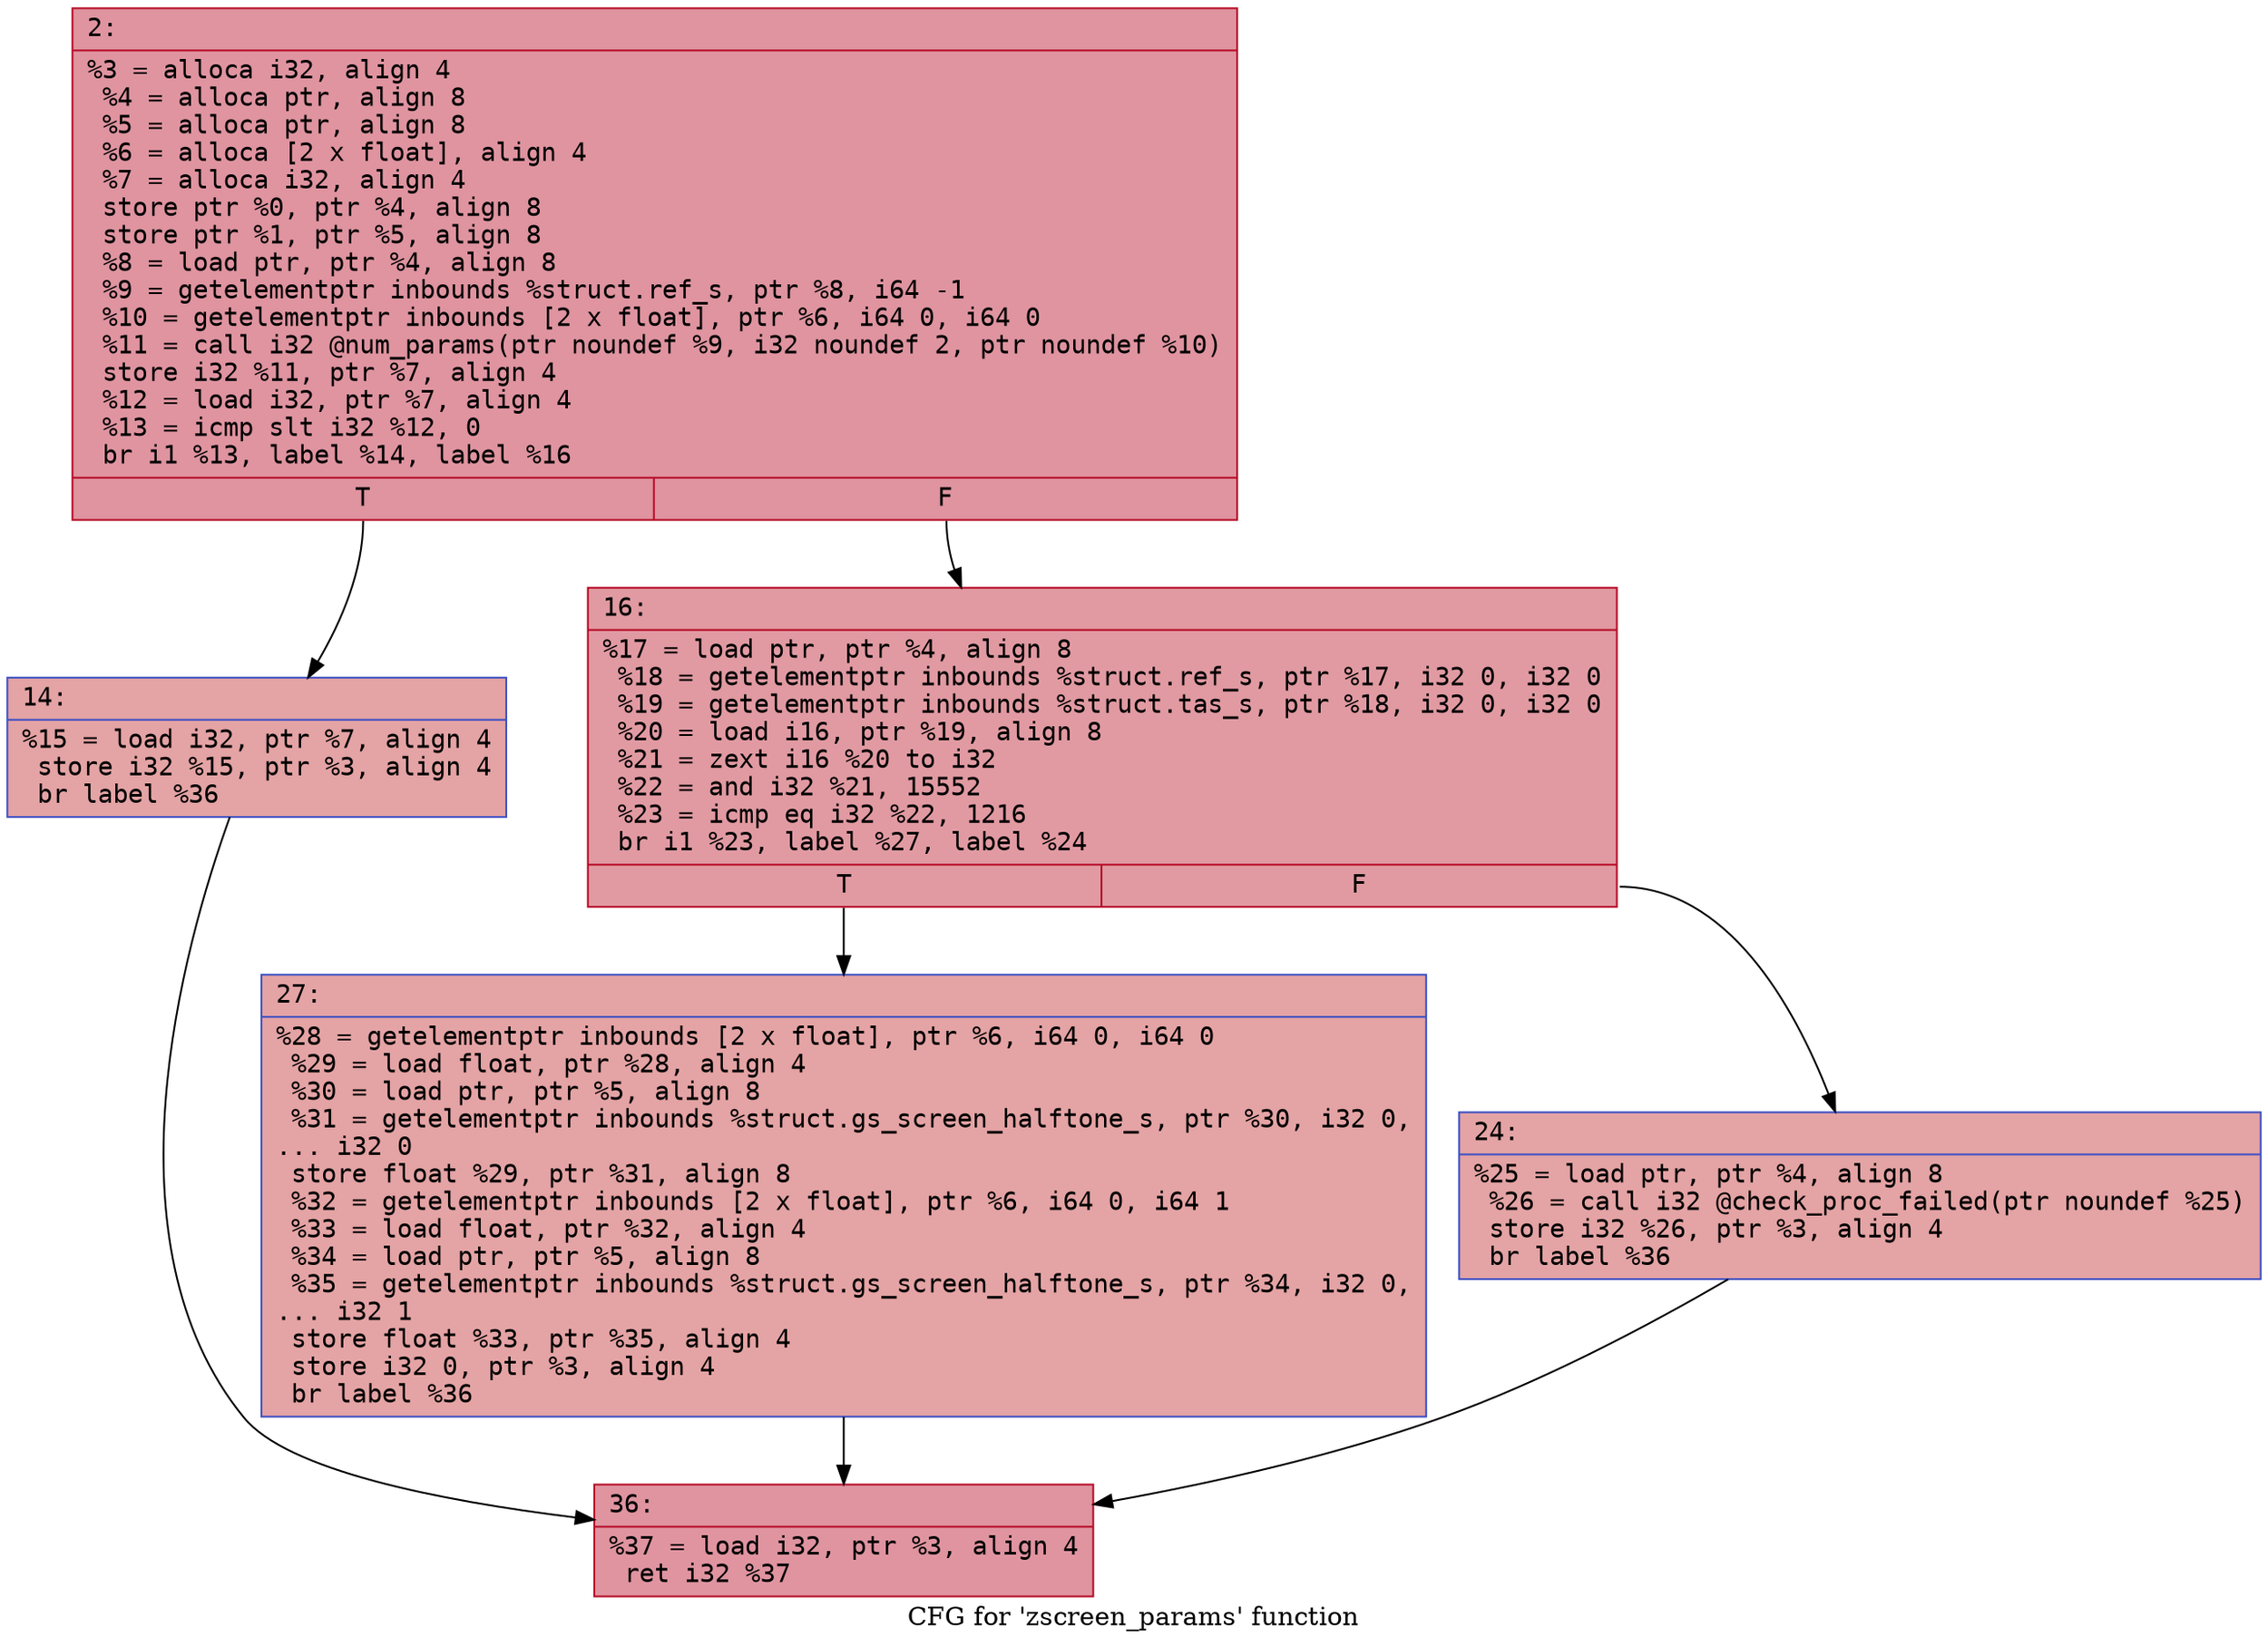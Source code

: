 digraph "CFG for 'zscreen_params' function" {
	label="CFG for 'zscreen_params' function";

	Node0x6000033b5770 [shape=record,color="#b70d28ff", style=filled, fillcolor="#b70d2870" fontname="Courier",label="{2:\l|  %3 = alloca i32, align 4\l  %4 = alloca ptr, align 8\l  %5 = alloca ptr, align 8\l  %6 = alloca [2 x float], align 4\l  %7 = alloca i32, align 4\l  store ptr %0, ptr %4, align 8\l  store ptr %1, ptr %5, align 8\l  %8 = load ptr, ptr %4, align 8\l  %9 = getelementptr inbounds %struct.ref_s, ptr %8, i64 -1\l  %10 = getelementptr inbounds [2 x float], ptr %6, i64 0, i64 0\l  %11 = call i32 @num_params(ptr noundef %9, i32 noundef 2, ptr noundef %10)\l  store i32 %11, ptr %7, align 4\l  %12 = load i32, ptr %7, align 4\l  %13 = icmp slt i32 %12, 0\l  br i1 %13, label %14, label %16\l|{<s0>T|<s1>F}}"];
	Node0x6000033b5770:s0 -> Node0x6000033b57c0[tooltip="2 -> 14\nProbability 37.50%" ];
	Node0x6000033b5770:s1 -> Node0x6000033b5810[tooltip="2 -> 16\nProbability 62.50%" ];
	Node0x6000033b57c0 [shape=record,color="#3d50c3ff", style=filled, fillcolor="#c32e3170" fontname="Courier",label="{14:\l|  %15 = load i32, ptr %7, align 4\l  store i32 %15, ptr %3, align 4\l  br label %36\l}"];
	Node0x6000033b57c0 -> Node0x6000033b5900[tooltip="14 -> 36\nProbability 100.00%" ];
	Node0x6000033b5810 [shape=record,color="#b70d28ff", style=filled, fillcolor="#bb1b2c70" fontname="Courier",label="{16:\l|  %17 = load ptr, ptr %4, align 8\l  %18 = getelementptr inbounds %struct.ref_s, ptr %17, i32 0, i32 0\l  %19 = getelementptr inbounds %struct.tas_s, ptr %18, i32 0, i32 0\l  %20 = load i16, ptr %19, align 8\l  %21 = zext i16 %20 to i32\l  %22 = and i32 %21, 15552\l  %23 = icmp eq i32 %22, 1216\l  br i1 %23, label %27, label %24\l|{<s0>T|<s1>F}}"];
	Node0x6000033b5810:s0 -> Node0x6000033b58b0[tooltip="16 -> 27\nProbability 50.00%" ];
	Node0x6000033b5810:s1 -> Node0x6000033b5860[tooltip="16 -> 24\nProbability 50.00%" ];
	Node0x6000033b5860 [shape=record,color="#3d50c3ff", style=filled, fillcolor="#c32e3170" fontname="Courier",label="{24:\l|  %25 = load ptr, ptr %4, align 8\l  %26 = call i32 @check_proc_failed(ptr noundef %25)\l  store i32 %26, ptr %3, align 4\l  br label %36\l}"];
	Node0x6000033b5860 -> Node0x6000033b5900[tooltip="24 -> 36\nProbability 100.00%" ];
	Node0x6000033b58b0 [shape=record,color="#3d50c3ff", style=filled, fillcolor="#c32e3170" fontname="Courier",label="{27:\l|  %28 = getelementptr inbounds [2 x float], ptr %6, i64 0, i64 0\l  %29 = load float, ptr %28, align 4\l  %30 = load ptr, ptr %5, align 8\l  %31 = getelementptr inbounds %struct.gs_screen_halftone_s, ptr %30, i32 0,\l... i32 0\l  store float %29, ptr %31, align 8\l  %32 = getelementptr inbounds [2 x float], ptr %6, i64 0, i64 1\l  %33 = load float, ptr %32, align 4\l  %34 = load ptr, ptr %5, align 8\l  %35 = getelementptr inbounds %struct.gs_screen_halftone_s, ptr %34, i32 0,\l... i32 1\l  store float %33, ptr %35, align 4\l  store i32 0, ptr %3, align 4\l  br label %36\l}"];
	Node0x6000033b58b0 -> Node0x6000033b5900[tooltip="27 -> 36\nProbability 100.00%" ];
	Node0x6000033b5900 [shape=record,color="#b70d28ff", style=filled, fillcolor="#b70d2870" fontname="Courier",label="{36:\l|  %37 = load i32, ptr %3, align 4\l  ret i32 %37\l}"];
}

